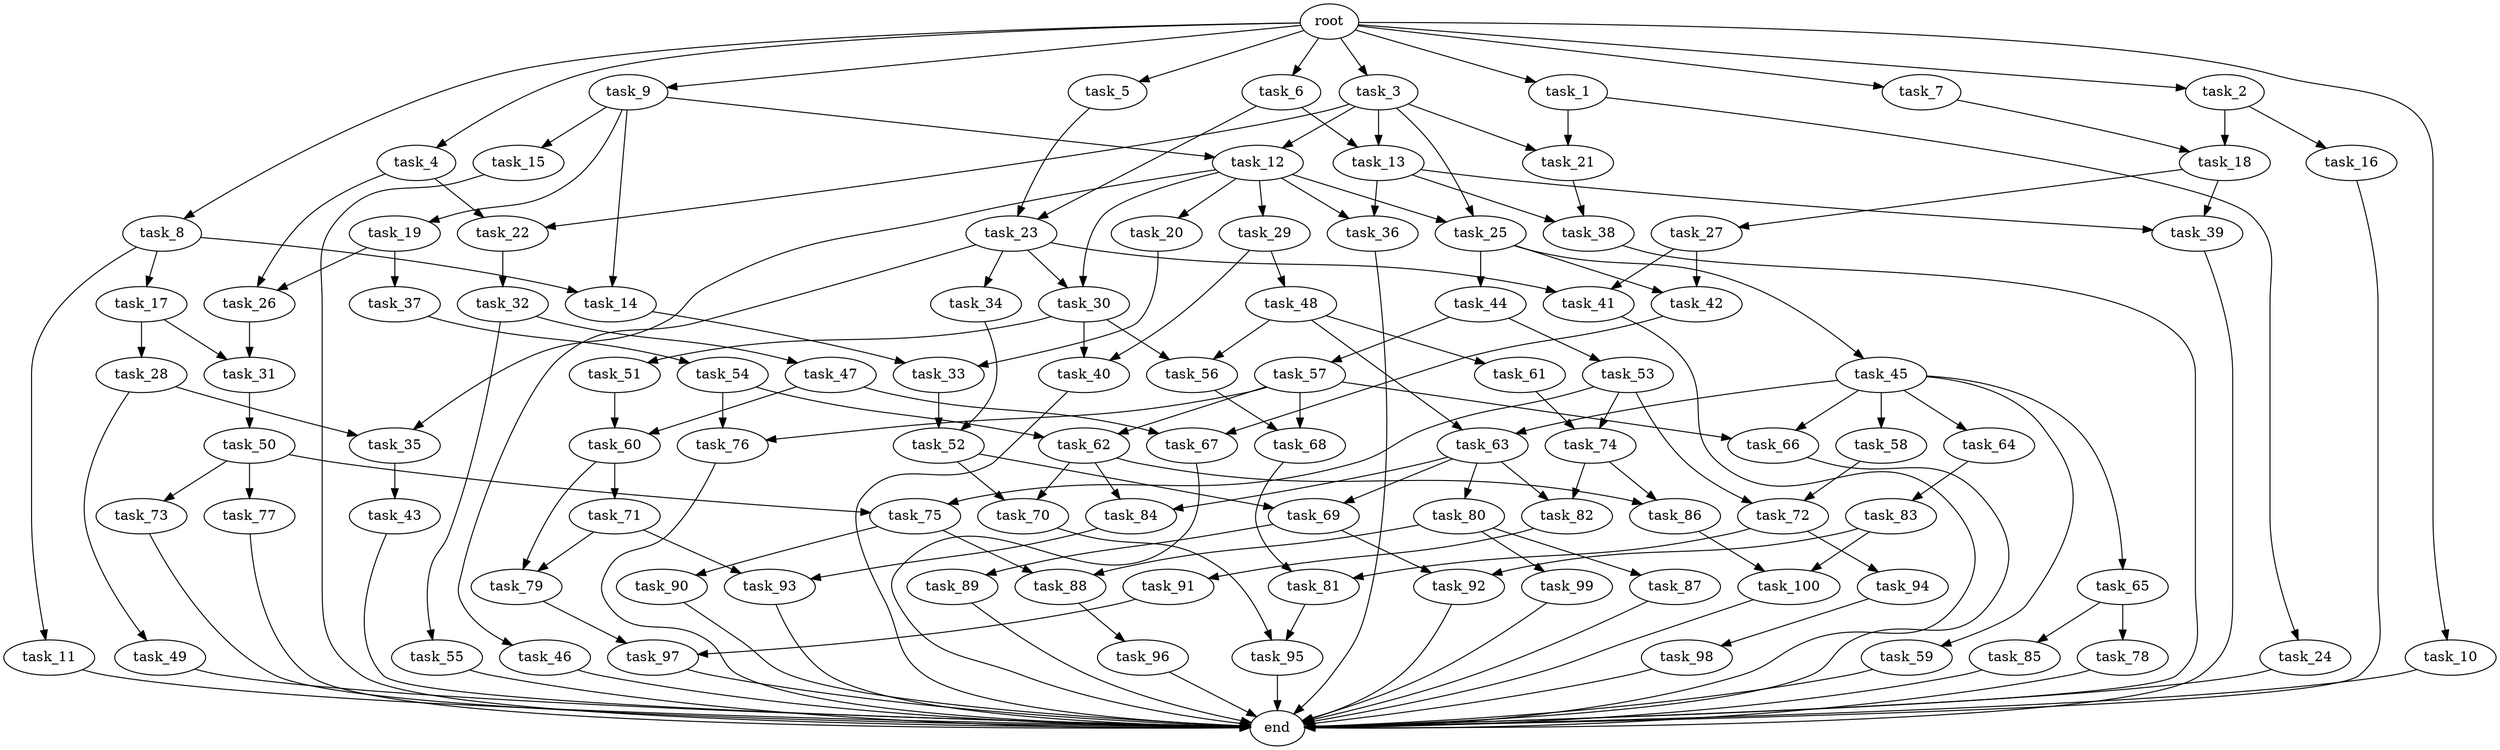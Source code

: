digraph G {
  task_75 [size="1.093662e+11"];
  task_100 [size="8.633927e+11"];
  task_92 [size="2.063262e+11"];
  task_19 [size="1.505107e+11"];
  task_68 [size="6.812053e+11"];
  task_71 [size="6.833069e+10"];
  task_60 [size="1.746530e+11"];
  task_73 [size="5.633663e+11"];
  task_50 [size="1.145232e+11"];
  task_31 [size="5.341666e+11"];
  task_10 [size="3.967755e+11"];
  task_49 [size="6.762944e+11"];
  task_88 [size="5.045708e+11"];
  task_12 [size="2.880693e+11"];
  task_79 [size="1.144646e+11"];
  task_37 [size="2.737368e+11"];
  task_61 [size="6.946730e+11"];
  task_42 [size="2.176496e+11"];
  task_51 [size="5.021414e+11"];
  root [size="0.000000e+00"];
  task_56 [size="6.453080e+11"];
  task_95 [size="5.629334e+10"];
  task_22 [size="2.433057e+11"];
  task_32 [size="4.259242e+11"];
  task_25 [size="8.910316e+10"];
  task_99 [size="9.863312e+11"];
  task_96 [size="1.305622e+11"];
  task_36 [size="9.644228e+11"];
  task_16 [size="9.446487e+11"];
  task_33 [size="6.364517e+11"];
  task_27 [size="7.459852e+11"];
  task_89 [size="1.361859e+11"];
  end [size="0.000000e+00"];
  task_7 [size="1.160373e+11"];
  task_26 [size="8.028303e+11"];
  task_87 [size="5.567444e+11"];
  task_2 [size="8.717843e+11"];
  task_21 [size="3.504165e+11"];
  task_28 [size="2.716457e+11"];
  task_69 [size="9.548849e+11"];
  task_13 [size="3.438199e+11"];
  task_48 [size="4.604751e+11"];
  task_55 [size="6.314651e+11"];
  task_81 [size="4.502502e+11"];
  task_11 [size="8.414682e+11"];
  task_5 [size="8.405138e+11"];
  task_62 [size="2.424508e+11"];
  task_93 [size="9.779316e+09"];
  task_54 [size="6.027165e+11"];
  task_52 [size="4.085686e+11"];
  task_29 [size="8.947080e+11"];
  task_85 [size="6.329702e+11"];
  task_44 [size="8.204335e+11"];
  task_8 [size="6.323212e+09"];
  task_38 [size="2.946552e+11"];
  task_9 [size="6.719910e+11"];
  task_63 [size="6.177101e+10"];
  task_65 [size="3.494151e+09"];
  task_59 [size="7.719911e+11"];
  task_34 [size="9.375148e+11"];
  task_20 [size="3.975339e+11"];
  task_1 [size="5.400212e+11"];
  task_23 [size="6.106181e+11"];
  task_6 [size="1.429237e+11"];
  task_74 [size="3.148578e+11"];
  task_97 [size="8.304052e+11"];
  task_57 [size="4.825823e+10"];
  task_67 [size="7.473245e+11"];
  task_64 [size="9.196272e+11"];
  task_66 [size="7.131431e+11"];
  task_45 [size="1.313697e+11"];
  task_82 [size="5.948146e+11"];
  task_86 [size="5.706031e+11"];
  task_40 [size="8.717435e+11"];
  task_84 [size="2.616397e+11"];
  task_17 [size="6.443340e+10"];
  task_15 [size="7.259742e+11"];
  task_43 [size="9.590071e+10"];
  task_53 [size="7.402765e+11"];
  task_4 [size="5.886711e+10"];
  task_76 [size="9.100025e+11"];
  task_77 [size="2.039597e+11"];
  task_30 [size="2.181895e+11"];
  task_72 [size="5.887261e+11"];
  task_94 [size="7.633792e+11"];
  task_80 [size="6.822491e+11"];
  task_46 [size="2.286721e+11"];
  task_90 [size="4.246831e+10"];
  task_39 [size="3.571585e+09"];
  task_14 [size="3.414975e+11"];
  task_18 [size="1.618305e+11"];
  task_3 [size="3.298286e+11"];
  task_24 [size="5.442960e+11"];
  task_98 [size="5.241568e+11"];
  task_35 [size="1.540393e+11"];
  task_58 [size="9.770513e+11"];
  task_78 [size="8.136769e+11"];
  task_47 [size="8.059240e+11"];
  task_83 [size="3.182809e+11"];
  task_70 [size="2.973550e+11"];
  task_91 [size="2.304701e+11"];
  task_41 [size="9.464939e+11"];

  task_75 -> task_88 [size="2.522854e+08"];
  task_75 -> task_90 [size="4.246831e+07"];
  task_100 -> end [size="1.000000e-12"];
  task_92 -> end [size="1.000000e-12"];
  task_19 -> task_37 [size="2.737368e+08"];
  task_19 -> task_26 [size="4.014151e+08"];
  task_68 -> task_81 [size="2.251251e+08"];
  task_71 -> task_79 [size="5.723230e+07"];
  task_71 -> task_93 [size="4.889658e+06"];
  task_60 -> task_71 [size="6.833069e+07"];
  task_60 -> task_79 [size="5.723230e+07"];
  task_73 -> end [size="1.000000e-12"];
  task_50 -> task_75 [size="5.468308e+07"];
  task_50 -> task_77 [size="2.039597e+08"];
  task_50 -> task_73 [size="5.633663e+08"];
  task_31 -> task_50 [size="1.145232e+08"];
  task_10 -> end [size="1.000000e-12"];
  task_49 -> end [size="1.000000e-12"];
  task_88 -> task_96 [size="1.305622e+08"];
  task_12 -> task_36 [size="4.822114e+08"];
  task_12 -> task_30 [size="1.090947e+08"];
  task_12 -> task_25 [size="4.455158e+07"];
  task_12 -> task_20 [size="3.975339e+08"];
  task_12 -> task_35 [size="7.701964e+07"];
  task_12 -> task_29 [size="8.947080e+08"];
  task_79 -> task_97 [size="4.152026e+08"];
  task_37 -> task_54 [size="6.027165e+08"];
  task_61 -> task_74 [size="1.574289e+08"];
  task_42 -> task_67 [size="3.736623e+08"];
  task_51 -> task_60 [size="8.732651e+07"];
  root -> task_4 [size="1.000000e-12"];
  root -> task_7 [size="1.000000e-12"];
  root -> task_9 [size="1.000000e-12"];
  root -> task_1 [size="1.000000e-12"];
  root -> task_5 [size="1.000000e-12"];
  root -> task_2 [size="1.000000e-12"];
  root -> task_3 [size="1.000000e-12"];
  root -> task_6 [size="1.000000e-12"];
  root -> task_10 [size="1.000000e-12"];
  root -> task_8 [size="1.000000e-12"];
  task_56 -> task_68 [size="3.406027e+08"];
  task_95 -> end [size="1.000000e-12"];
  task_22 -> task_32 [size="4.259242e+08"];
  task_32 -> task_47 [size="8.059240e+08"];
  task_32 -> task_55 [size="6.314651e+08"];
  task_25 -> task_45 [size="1.313697e+08"];
  task_25 -> task_42 [size="1.088248e+08"];
  task_25 -> task_44 [size="8.204335e+08"];
  task_99 -> end [size="1.000000e-12"];
  task_96 -> end [size="1.000000e-12"];
  task_36 -> end [size="1.000000e-12"];
  task_16 -> end [size="1.000000e-12"];
  task_33 -> task_52 [size="2.042843e+08"];
  task_27 -> task_41 [size="4.732469e+08"];
  task_27 -> task_42 [size="1.088248e+08"];
  task_89 -> end [size="1.000000e-12"];
  task_7 -> task_18 [size="8.091525e+07"];
  task_26 -> task_31 [size="2.670833e+08"];
  task_87 -> end [size="1.000000e-12"];
  task_2 -> task_16 [size="9.446487e+08"];
  task_2 -> task_18 [size="8.091525e+07"];
  task_21 -> task_38 [size="1.473276e+08"];
  task_28 -> task_49 [size="6.762944e+08"];
  task_28 -> task_35 [size="7.701964e+07"];
  task_69 -> task_92 [size="1.031631e+08"];
  task_69 -> task_89 [size="1.361859e+08"];
  task_13 -> task_36 [size="4.822114e+08"];
  task_13 -> task_38 [size="1.473276e+08"];
  task_13 -> task_39 [size="1.785792e+06"];
  task_48 -> task_61 [size="6.946730e+08"];
  task_48 -> task_56 [size="3.226540e+08"];
  task_48 -> task_63 [size="3.088551e+07"];
  task_55 -> end [size="1.000000e-12"];
  task_81 -> task_95 [size="2.814667e+07"];
  task_11 -> end [size="1.000000e-12"];
  task_5 -> task_23 [size="3.053090e+08"];
  task_62 -> task_70 [size="1.486775e+08"];
  task_62 -> task_86 [size="2.853016e+08"];
  task_62 -> task_84 [size="1.308198e+08"];
  task_93 -> end [size="1.000000e-12"];
  task_54 -> task_76 [size="4.550012e+08"];
  task_54 -> task_62 [size="1.212254e+08"];
  task_52 -> task_69 [size="4.774425e+08"];
  task_52 -> task_70 [size="1.486775e+08"];
  task_29 -> task_48 [size="4.604751e+08"];
  task_29 -> task_40 [size="4.358718e+08"];
  task_85 -> end [size="1.000000e-12"];
  task_44 -> task_53 [size="7.402765e+08"];
  task_44 -> task_57 [size="4.825823e+07"];
  task_8 -> task_17 [size="6.443340e+07"];
  task_8 -> task_14 [size="1.707488e+08"];
  task_8 -> task_11 [size="8.414682e+08"];
  task_38 -> end [size="1.000000e-12"];
  task_9 -> task_15 [size="7.259742e+08"];
  task_9 -> task_12 [size="1.440347e+08"];
  task_9 -> task_14 [size="1.707488e+08"];
  task_9 -> task_19 [size="1.505107e+08"];
  task_63 -> task_69 [size="4.774425e+08"];
  task_63 -> task_80 [size="6.822491e+08"];
  task_63 -> task_82 [size="2.974073e+08"];
  task_63 -> task_84 [size="1.308198e+08"];
  task_65 -> task_78 [size="8.136769e+08"];
  task_65 -> task_85 [size="6.329702e+08"];
  task_59 -> end [size="1.000000e-12"];
  task_34 -> task_52 [size="2.042843e+08"];
  task_20 -> task_33 [size="3.182258e+08"];
  task_1 -> task_21 [size="1.752082e+08"];
  task_1 -> task_24 [size="5.442960e+08"];
  task_23 -> task_34 [size="9.375148e+08"];
  task_23 -> task_41 [size="4.732469e+08"];
  task_23 -> task_30 [size="1.090947e+08"];
  task_23 -> task_46 [size="2.286721e+08"];
  task_6 -> task_13 [size="1.719100e+08"];
  task_6 -> task_23 [size="3.053090e+08"];
  task_74 -> task_82 [size="2.974073e+08"];
  task_74 -> task_86 [size="2.853016e+08"];
  task_97 -> end [size="1.000000e-12"];
  task_57 -> task_66 [size="3.565715e+08"];
  task_57 -> task_68 [size="3.406027e+08"];
  task_57 -> task_76 [size="4.550012e+08"];
  task_57 -> task_62 [size="1.212254e+08"];
  task_67 -> end [size="1.000000e-12"];
  task_64 -> task_83 [size="3.182809e+08"];
  task_66 -> end [size="1.000000e-12"];
  task_45 -> task_66 [size="3.565715e+08"];
  task_45 -> task_58 [size="9.770513e+08"];
  task_45 -> task_63 [size="3.088551e+07"];
  task_45 -> task_65 [size="3.494151e+06"];
  task_45 -> task_59 [size="7.719911e+08"];
  task_45 -> task_64 [size="9.196272e+08"];
  task_82 -> task_91 [size="2.304701e+08"];
  task_86 -> task_100 [size="4.316964e+08"];
  task_40 -> end [size="1.000000e-12"];
  task_84 -> task_93 [size="4.889658e+06"];
  task_17 -> task_31 [size="2.670833e+08"];
  task_17 -> task_28 [size="2.716457e+08"];
  task_15 -> end [size="1.000000e-12"];
  task_43 -> end [size="1.000000e-12"];
  task_53 -> task_72 [size="2.943631e+08"];
  task_53 -> task_75 [size="5.468308e+07"];
  task_53 -> task_74 [size="1.574289e+08"];
  task_4 -> task_22 [size="1.216528e+08"];
  task_4 -> task_26 [size="4.014151e+08"];
  task_76 -> end [size="1.000000e-12"];
  task_77 -> end [size="1.000000e-12"];
  task_30 -> task_40 [size="4.358718e+08"];
  task_30 -> task_51 [size="5.021414e+08"];
  task_30 -> task_56 [size="3.226540e+08"];
  task_72 -> task_94 [size="7.633792e+08"];
  task_72 -> task_81 [size="2.251251e+08"];
  task_94 -> task_98 [size="5.241568e+08"];
  task_80 -> task_88 [size="2.522854e+08"];
  task_80 -> task_99 [size="9.863312e+08"];
  task_80 -> task_87 [size="5.567444e+08"];
  task_46 -> end [size="1.000000e-12"];
  task_90 -> end [size="1.000000e-12"];
  task_39 -> end [size="1.000000e-12"];
  task_14 -> task_33 [size="3.182258e+08"];
  task_18 -> task_27 [size="7.459852e+08"];
  task_18 -> task_39 [size="1.785792e+06"];
  task_3 -> task_13 [size="1.719100e+08"];
  task_3 -> task_12 [size="1.440347e+08"];
  task_3 -> task_21 [size="1.752082e+08"];
  task_3 -> task_22 [size="1.216528e+08"];
  task_3 -> task_25 [size="4.455158e+07"];
  task_24 -> end [size="1.000000e-12"];
  task_98 -> end [size="1.000000e-12"];
  task_35 -> task_43 [size="9.590071e+07"];
  task_58 -> task_72 [size="2.943631e+08"];
  task_78 -> end [size="1.000000e-12"];
  task_47 -> task_60 [size="8.732651e+07"];
  task_47 -> task_67 [size="3.736623e+08"];
  task_83 -> task_92 [size="1.031631e+08"];
  task_83 -> task_100 [size="4.316964e+08"];
  task_70 -> task_95 [size="2.814667e+07"];
  task_91 -> task_97 [size="4.152026e+08"];
  task_41 -> end [size="1.000000e-12"];
}
